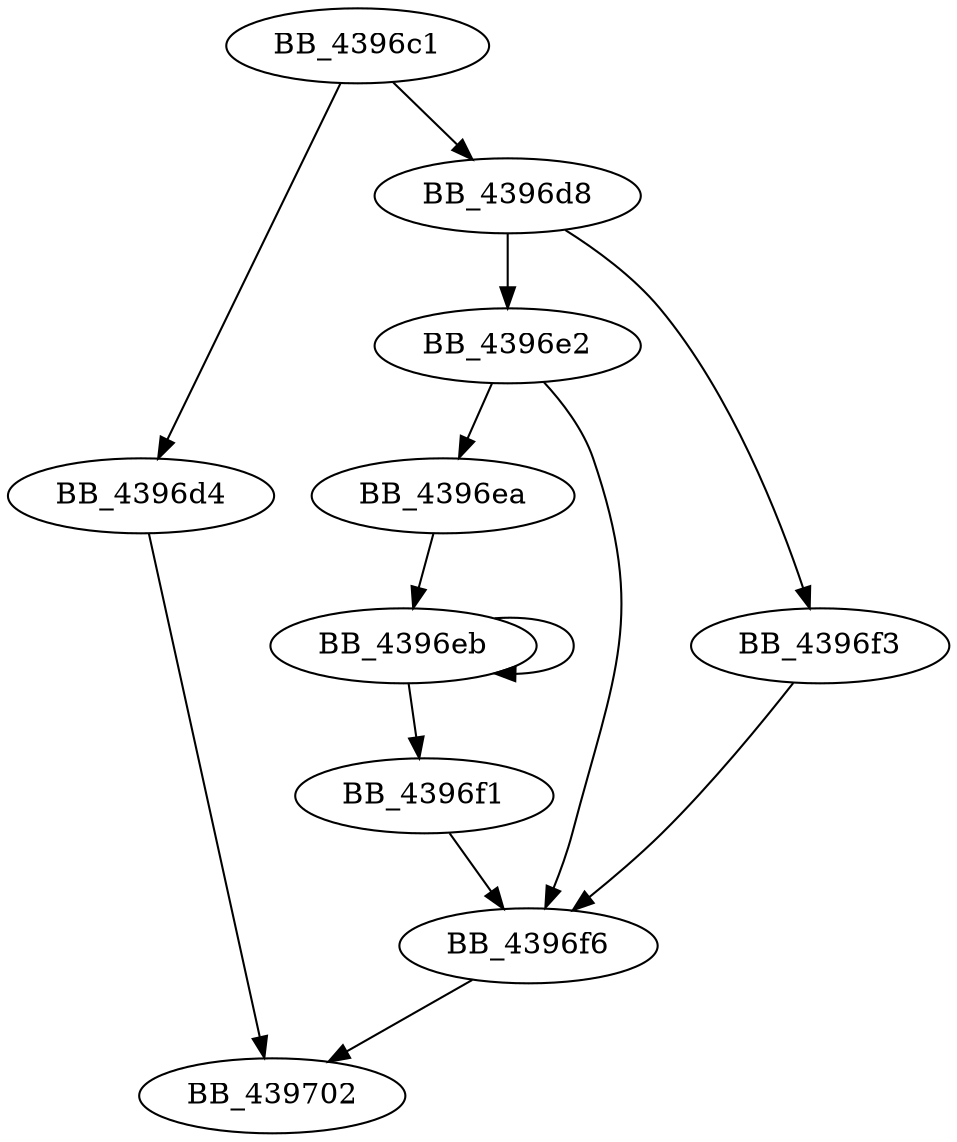 DiGraph unknown_libname_54{
BB_4396c1->BB_4396d4
BB_4396c1->BB_4396d8
BB_4396d4->BB_439702
BB_4396d8->BB_4396e2
BB_4396d8->BB_4396f3
BB_4396e2->BB_4396ea
BB_4396e2->BB_4396f6
BB_4396ea->BB_4396eb
BB_4396eb->BB_4396eb
BB_4396eb->BB_4396f1
BB_4396f1->BB_4396f6
BB_4396f3->BB_4396f6
BB_4396f6->BB_439702
}

